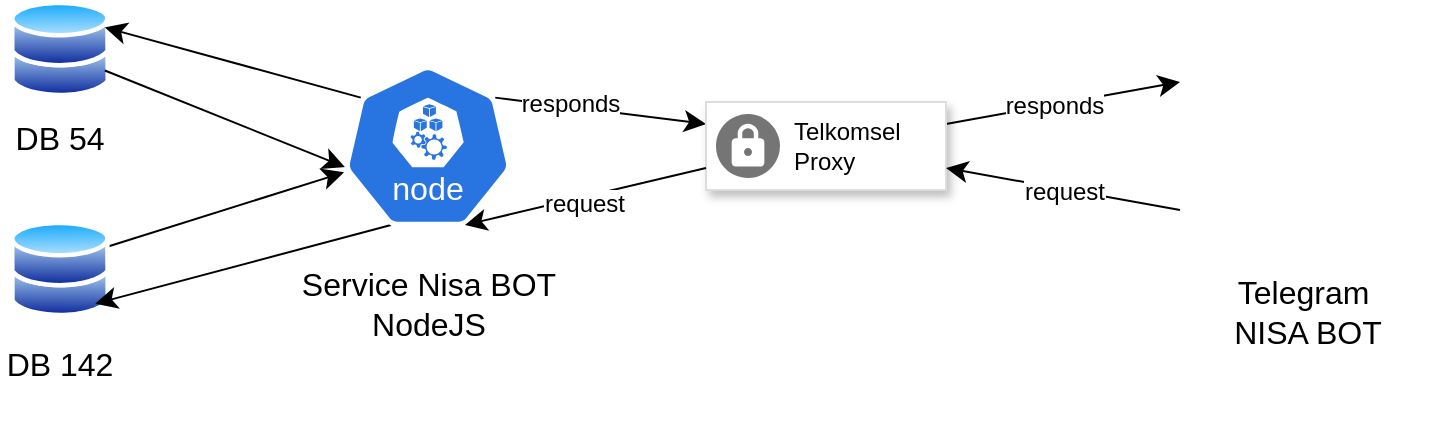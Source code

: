 <mxfile version="24.6.2" type="github">
  <diagram name="Page-1" id="dVPj8EBxdoyClNyjC8nH">
    <mxGraphModel dx="2074" dy="840" grid="0" gridSize="10" guides="1" tooltips="1" connect="1" arrows="1" fold="1" page="0" pageScale="1" pageWidth="850" pageHeight="1100" math="0" shadow="0">
      <root>
        <mxCell id="0" />
        <mxCell id="1" parent="0" />
        <mxCell id="CRXk28xqbgsKiwviPO8p-1" value="" style="image;aspect=fixed;perimeter=ellipsePerimeter;html=1;align=center;shadow=0;dashed=0;spacingTop=3;image=img/lib/active_directory/databases.svg;" vertex="1" parent="1">
          <mxGeometry x="-330" y="1" width="50" height="49" as="geometry" />
        </mxCell>
        <mxCell id="CRXk28xqbgsKiwviPO8p-10" style="edgeStyle=none;curved=1;rounded=0;orthogonalLoop=1;jettySize=auto;html=1;exitX=1;exitY=0.25;exitDx=0;exitDy=0;fontSize=12;startSize=8;endSize=8;" edge="1" parent="1" source="CRXk28xqbgsKiwviPO8p-2" target="CRXk28xqbgsKiwviPO8p-3">
          <mxGeometry relative="1" as="geometry" />
        </mxCell>
        <mxCell id="CRXk28xqbgsKiwviPO8p-2" value="" style="image;aspect=fixed;perimeter=ellipsePerimeter;html=1;align=center;shadow=0;dashed=0;spacingTop=3;image=img/lib/active_directory/databases.svg;" vertex="1" parent="1">
          <mxGeometry x="-330" y="111" width="50" height="49" as="geometry" />
        </mxCell>
        <mxCell id="CRXk28xqbgsKiwviPO8p-8" style="edgeStyle=none;curved=1;rounded=0;orthogonalLoop=1;jettySize=auto;html=1;exitX=0.1;exitY=0.2;exitDx=0;exitDy=0;exitPerimeter=0;entryX=1;entryY=0.25;entryDx=0;entryDy=0;fontSize=12;startSize=8;endSize=8;" edge="1" parent="1" source="CRXk28xqbgsKiwviPO8p-3" target="CRXk28xqbgsKiwviPO8p-1">
          <mxGeometry relative="1" as="geometry" />
        </mxCell>
        <mxCell id="CRXk28xqbgsKiwviPO8p-11" style="edgeStyle=none;curved=1;rounded=0;orthogonalLoop=1;jettySize=auto;html=1;exitX=0.28;exitY=0.99;exitDx=0;exitDy=0;exitPerimeter=0;entryX=1;entryY=1;entryDx=0;entryDy=0;fontSize=12;startSize=8;endSize=8;" edge="1" parent="1" source="CRXk28xqbgsKiwviPO8p-3" target="CRXk28xqbgsKiwviPO8p-2">
          <mxGeometry relative="1" as="geometry" />
        </mxCell>
        <mxCell id="CRXk28xqbgsKiwviPO8p-12" style="edgeStyle=none;curved=1;rounded=0;orthogonalLoop=1;jettySize=auto;html=1;exitX=0.9;exitY=0.2;exitDx=0;exitDy=0;exitPerimeter=0;entryX=0;entryY=0.25;entryDx=0;entryDy=0;fontSize=12;startSize=8;endSize=8;" edge="1" parent="1" source="CRXk28xqbgsKiwviPO8p-3" target="CRXk28xqbgsKiwviPO8p-5">
          <mxGeometry relative="1" as="geometry" />
        </mxCell>
        <mxCell id="CRXk28xqbgsKiwviPO8p-19" value="responds" style="edgeLabel;html=1;align=center;verticalAlign=middle;resizable=0;points=[];fontSize=12;" vertex="1" connectable="0" parent="CRXk28xqbgsKiwviPO8p-12">
          <mxGeometry x="-0.275" y="2" relative="1" as="geometry">
            <mxPoint x="-1" as="offset" />
          </mxGeometry>
        </mxCell>
        <mxCell id="CRXk28xqbgsKiwviPO8p-3" value="" style="aspect=fixed;sketch=0;html=1;dashed=0;whitespace=wrap;verticalLabelPosition=bottom;verticalAlign=top;fillColor=#2875E2;strokeColor=#ffffff;points=[[0.005,0.63,0],[0.1,0.2,0],[0.9,0.2,0],[0.5,0,0],[0.995,0.63,0],[0.72,0.99,0],[0.5,1,0],[0.28,0.99,0]];shape=mxgraph.kubernetes.icon2;kubernetesLabel=1;prIcon=node" vertex="1" parent="1">
          <mxGeometry x="-163" y="33.68" width="84" height="80.64" as="geometry" />
        </mxCell>
        <mxCell id="CRXk28xqbgsKiwviPO8p-13" style="edgeStyle=none;curved=1;rounded=0;orthogonalLoop=1;jettySize=auto;html=1;exitX=1;exitY=0.25;exitDx=0;exitDy=0;entryX=0;entryY=0.25;entryDx=0;entryDy=0;fontSize=12;startSize=8;endSize=8;" edge="1" parent="1" source="CRXk28xqbgsKiwviPO8p-5" target="CRXk28xqbgsKiwviPO8p-7">
          <mxGeometry relative="1" as="geometry" />
        </mxCell>
        <mxCell id="CRXk28xqbgsKiwviPO8p-18" value="responds" style="edgeLabel;html=1;align=center;verticalAlign=middle;resizable=0;points=[];fontSize=12;" vertex="1" connectable="0" parent="CRXk28xqbgsKiwviPO8p-13">
          <mxGeometry x="-0.076" relative="1" as="geometry">
            <mxPoint as="offset" />
          </mxGeometry>
        </mxCell>
        <mxCell id="CRXk28xqbgsKiwviPO8p-5" value="" style="strokeColor=#dddddd;shadow=1;strokeWidth=1;rounded=1;absoluteArcSize=1;arcSize=0;" vertex="1" parent="1">
          <mxGeometry x="18" y="52" width="120" height="44" as="geometry" />
        </mxCell>
        <mxCell id="CRXk28xqbgsKiwviPO8p-6" value="Telkomsel&lt;br&gt;Proxy" style="sketch=0;dashed=0;connectable=0;html=1;fillColor=#757575;strokeColor=none;shape=mxgraph.gcp2.squid_proxy;part=1;labelPosition=right;verticalLabelPosition=middle;align=left;verticalAlign=middle;spacingLeft=5;fontSize=12;" vertex="1" parent="CRXk28xqbgsKiwviPO8p-5">
          <mxGeometry y="0.5" width="32" height="32" relative="1" as="geometry">
            <mxPoint x="5" y="-16" as="offset" />
          </mxGeometry>
        </mxCell>
        <mxCell id="CRXk28xqbgsKiwviPO8p-14" style="edgeStyle=none;curved=1;rounded=0;orthogonalLoop=1;jettySize=auto;html=1;exitX=0;exitY=0.75;exitDx=0;exitDy=0;entryX=1;entryY=0.75;entryDx=0;entryDy=0;fontSize=12;startSize=8;endSize=8;" edge="1" parent="1" source="CRXk28xqbgsKiwviPO8p-7" target="CRXk28xqbgsKiwviPO8p-5">
          <mxGeometry relative="1" as="geometry" />
        </mxCell>
        <mxCell id="CRXk28xqbgsKiwviPO8p-17" value="request" style="edgeLabel;html=1;align=center;verticalAlign=middle;resizable=0;points=[];fontSize=12;" vertex="1" connectable="0" parent="CRXk28xqbgsKiwviPO8p-14">
          <mxGeometry x="-0.013" y="1" relative="1" as="geometry">
            <mxPoint as="offset" />
          </mxGeometry>
        </mxCell>
        <mxCell id="CRXk28xqbgsKiwviPO8p-7" value="" style="shape=image;html=1;verticalAlign=top;verticalLabelPosition=bottom;labelBackgroundColor=#ffffff;imageAspect=0;aspect=fixed;image=https://cdn1.iconfinder.com/data/icons/unicons-line-vol-6/24/telegram-128.png" vertex="1" parent="1">
          <mxGeometry x="255" y="10" width="128" height="128" as="geometry" />
        </mxCell>
        <mxCell id="CRXk28xqbgsKiwviPO8p-9" style="edgeStyle=none;curved=1;rounded=0;orthogonalLoop=1;jettySize=auto;html=1;exitX=1;exitY=0.75;exitDx=0;exitDy=0;entryX=0.005;entryY=0.63;entryDx=0;entryDy=0;entryPerimeter=0;fontSize=12;startSize=8;endSize=8;" edge="1" parent="1" source="CRXk28xqbgsKiwviPO8p-1" target="CRXk28xqbgsKiwviPO8p-3">
          <mxGeometry relative="1" as="geometry" />
        </mxCell>
        <mxCell id="CRXk28xqbgsKiwviPO8p-15" style="edgeStyle=none;curved=1;rounded=0;orthogonalLoop=1;jettySize=auto;html=1;exitX=0;exitY=0.75;exitDx=0;exitDy=0;entryX=0.72;entryY=0.99;entryDx=0;entryDy=0;entryPerimeter=0;fontSize=12;startSize=8;endSize=8;" edge="1" parent="1" source="CRXk28xqbgsKiwviPO8p-5" target="CRXk28xqbgsKiwviPO8p-3">
          <mxGeometry relative="1" as="geometry" />
        </mxCell>
        <mxCell id="CRXk28xqbgsKiwviPO8p-20" value="request" style="edgeLabel;html=1;align=center;verticalAlign=middle;resizable=0;points=[];fontSize=12;" vertex="1" connectable="0" parent="CRXk28xqbgsKiwviPO8p-15">
          <mxGeometry x="0.022" y="2" relative="1" as="geometry">
            <mxPoint y="1" as="offset" />
          </mxGeometry>
        </mxCell>
        <mxCell id="CRXk28xqbgsKiwviPO8p-16" value="Telegram&amp;nbsp;&lt;br&gt;NISA BOT" style="text;strokeColor=none;fillColor=none;html=1;align=center;verticalAlign=middle;whiteSpace=wrap;rounded=0;fontSize=16;" vertex="1" parent="1">
          <mxGeometry x="273" y="142" width="92" height="30" as="geometry" />
        </mxCell>
        <mxCell id="CRXk28xqbgsKiwviPO8p-21" value="DB 54" style="text;strokeColor=none;fillColor=none;html=1;align=center;verticalAlign=middle;whiteSpace=wrap;rounded=0;fontSize=16;" vertex="1" parent="1">
          <mxGeometry x="-335" y="55" width="60" height="30" as="geometry" />
        </mxCell>
        <mxCell id="CRXk28xqbgsKiwviPO8p-22" value="DB 142&lt;div&gt;&lt;br&gt;&lt;/div&gt;" style="text;strokeColor=none;fillColor=none;html=1;align=center;verticalAlign=middle;whiteSpace=wrap;rounded=0;fontSize=16;" vertex="1" parent="1">
          <mxGeometry x="-335" y="178" width="60" height="30" as="geometry" />
        </mxCell>
        <mxCell id="CRXk28xqbgsKiwviPO8p-23" value="Service Nisa BOT NodeJS" style="text;strokeColor=none;fillColor=none;html=1;align=center;verticalAlign=middle;whiteSpace=wrap;rounded=0;fontSize=16;" vertex="1" parent="1">
          <mxGeometry x="-201.5" y="138" width="161" height="30" as="geometry" />
        </mxCell>
      </root>
    </mxGraphModel>
  </diagram>
</mxfile>
